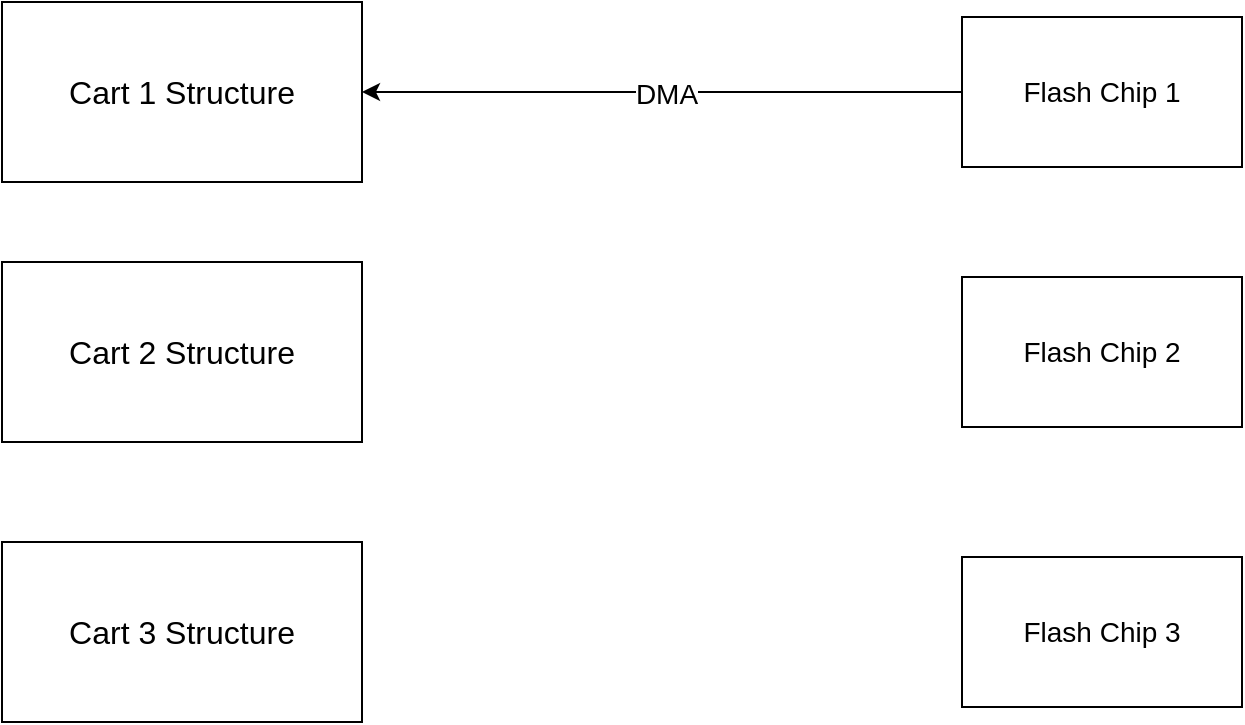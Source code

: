 <mxfile version="23.1.5" type="device">
  <diagram name="Page-1" id="QtEyNYwNxy7tYMJWmY3r">
    <mxGraphModel dx="1038" dy="554" grid="1" gridSize="10" guides="1" tooltips="1" connect="1" arrows="1" fold="1" page="1" pageScale="1" pageWidth="850" pageHeight="1100" math="0" shadow="0">
      <root>
        <mxCell id="0" />
        <mxCell id="1" parent="0" />
        <mxCell id="Us1jczI6Omc8DK8-RgHC-1" value="&lt;font style=&quot;font-size: 16px;&quot;&gt;Cart 1 Structure&lt;/font&gt;" style="rounded=0;whiteSpace=wrap;html=1;" vertex="1" parent="1">
          <mxGeometry x="170" y="160" width="180" height="90" as="geometry" />
        </mxCell>
        <mxCell id="Us1jczI6Omc8DK8-RgHC-3" style="edgeStyle=orthogonalEdgeStyle;rounded=0;orthogonalLoop=1;jettySize=auto;html=1;exitX=0;exitY=0.5;exitDx=0;exitDy=0;entryX=1;entryY=0.5;entryDx=0;entryDy=0;" edge="1" parent="1" source="Us1jczI6Omc8DK8-RgHC-2" target="Us1jczI6Omc8DK8-RgHC-1">
          <mxGeometry relative="1" as="geometry" />
        </mxCell>
        <mxCell id="Us1jczI6Omc8DK8-RgHC-4" value="&lt;font style=&quot;font-size: 14px;&quot;&gt;DMA&lt;/font&gt;" style="edgeLabel;html=1;align=center;verticalAlign=middle;resizable=0;points=[];" vertex="1" connectable="0" parent="Us1jczI6Omc8DK8-RgHC-3">
          <mxGeometry x="-0.012" y="1" relative="1" as="geometry">
            <mxPoint as="offset" />
          </mxGeometry>
        </mxCell>
        <mxCell id="Us1jczI6Omc8DK8-RgHC-2" value="&lt;font style=&quot;font-size: 14px;&quot;&gt;Flash Chip 1&lt;/font&gt;" style="rounded=0;whiteSpace=wrap;html=1;" vertex="1" parent="1">
          <mxGeometry x="650" y="167.5" width="140" height="75" as="geometry" />
        </mxCell>
        <mxCell id="Us1jczI6Omc8DK8-RgHC-5" value="&lt;font style=&quot;font-size: 16px;&quot;&gt;Cart 2 Structure&lt;/font&gt;" style="rounded=0;whiteSpace=wrap;html=1;" vertex="1" parent="1">
          <mxGeometry x="170" y="290" width="180" height="90" as="geometry" />
        </mxCell>
        <mxCell id="Us1jczI6Omc8DK8-RgHC-8" value="&lt;font style=&quot;font-size: 14px;&quot;&gt;Flash Chip 2&lt;/font&gt;" style="rounded=0;whiteSpace=wrap;html=1;" vertex="1" parent="1">
          <mxGeometry x="650" y="297.5" width="140" height="75" as="geometry" />
        </mxCell>
        <mxCell id="Us1jczI6Omc8DK8-RgHC-9" value="&lt;font style=&quot;font-size: 16px;&quot;&gt;Cart 3 Structure&lt;/font&gt;" style="rounded=0;whiteSpace=wrap;html=1;" vertex="1" parent="1">
          <mxGeometry x="170" y="430" width="180" height="90" as="geometry" />
        </mxCell>
        <mxCell id="Us1jczI6Omc8DK8-RgHC-12" value="&lt;font style=&quot;font-size: 14px;&quot;&gt;Flash Chip 3&lt;/font&gt;" style="rounded=0;whiteSpace=wrap;html=1;" vertex="1" parent="1">
          <mxGeometry x="650" y="437.5" width="140" height="75" as="geometry" />
        </mxCell>
      </root>
    </mxGraphModel>
  </diagram>
</mxfile>

